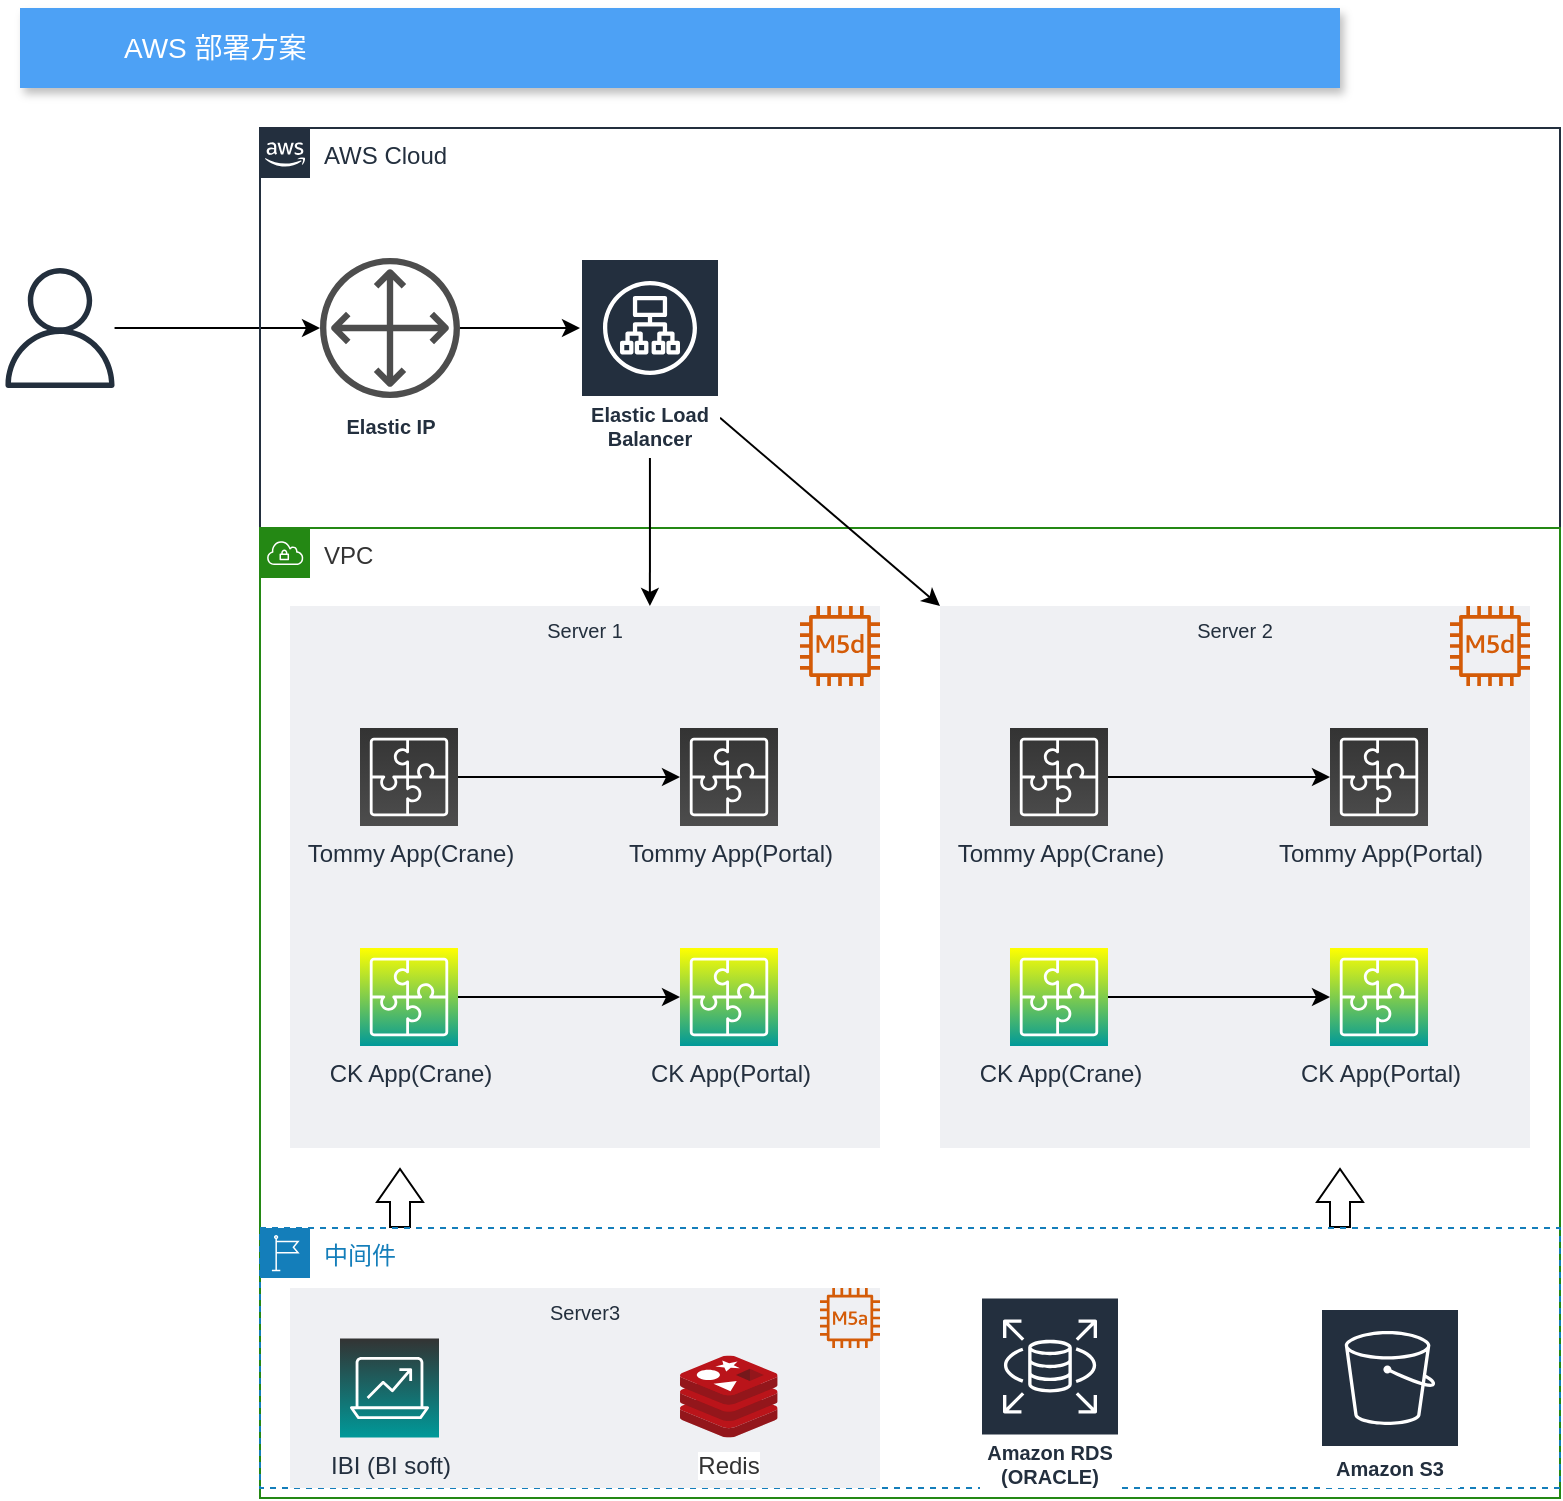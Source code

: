 <mxfile version="16.4.11" type="github">
  <diagram id="f106602c-feb2-e66a-4537-3a34d633f6aa" name="Page-1">
    <mxGraphModel dx="946" dy="625" grid="1" gridSize="10" guides="1" tooltips="1" connect="1" arrows="1" fold="1" page="1" pageScale="1" pageWidth="1169" pageHeight="827" background="#ffffff" math="0" shadow="0">
      <root>
        <mxCell id="0" />
        <mxCell id="1" parent="0" />
        <mxCell id="2" value="AWS 部署方案" style="fillColor=#4DA1F5;strokeColor=none;shadow=1;gradientColor=none;fontSize=14;align=left;spacingLeft=50;fontColor=#ffffff;html=1;" parent="1" vertex="1">
          <mxGeometry x="230" y="40" width="660" height="40" as="geometry" />
        </mxCell>
        <mxCell id="9T4JoW6NmIZIovO3fXfj-731" style="edgeStyle=orthogonalEdgeStyle;rounded=0;orthogonalLoop=1;jettySize=auto;html=1;fontColor=#333333;" edge="1" parent="1" source="9T4JoW6NmIZIovO3fXfj-719" target="9T4JoW6NmIZIovO3fXfj-732">
          <mxGeometry relative="1" as="geometry">
            <mxPoint x="380" y="160" as="targetPoint" />
          </mxGeometry>
        </mxCell>
        <mxCell id="9T4JoW6NmIZIovO3fXfj-719" value="" style="sketch=0;outlineConnect=0;fontColor=#232F3E;gradientColor=none;fillColor=#232F3D;strokeColor=none;dashed=0;verticalLabelPosition=bottom;verticalAlign=top;align=center;html=1;fontSize=12;fontStyle=0;aspect=fixed;pointerEvents=1;shape=mxgraph.aws4.user;" vertex="1" parent="1">
          <mxGeometry x="220" y="170" width="60" height="60" as="geometry" />
        </mxCell>
        <mxCell id="9T4JoW6NmIZIovO3fXfj-720" value="AWS Cloud" style="points=[[0,0],[0.25,0],[0.5,0],[0.75,0],[1,0],[1,0.25],[1,0.5],[1,0.75],[1,1],[0.75,1],[0.5,1],[0.25,1],[0,1],[0,0.75],[0,0.5],[0,0.25]];outlineConnect=0;gradientColor=none;html=1;whiteSpace=wrap;fontSize=12;fontStyle=0;container=1;pointerEvents=0;collapsible=0;recursiveResize=0;shape=mxgraph.aws4.group;grIcon=mxgraph.aws4.group_aws_cloud_alt;strokeColor=#232F3E;fillColor=none;verticalAlign=top;align=left;spacingLeft=30;fontColor=#232F3E;dashed=0;" vertex="1" parent="1">
          <mxGeometry x="350" y="100" width="650" height="685" as="geometry" />
        </mxCell>
        <mxCell id="9T4JoW6NmIZIovO3fXfj-722" value="VPC" style="points=[[0,0],[0.25,0],[0.5,0],[0.75,0],[1,0],[1,0.25],[1,0.5],[1,0.75],[1,1],[0.75,1],[0.5,1],[0.25,1],[0,1],[0,0.75],[0,0.5],[0,0.25]];outlineConnect=0;gradientColor=none;html=1;whiteSpace=wrap;fontSize=12;fontStyle=0;container=1;pointerEvents=0;collapsible=0;recursiveResize=0;shape=mxgraph.aws4.group;grIcon=mxgraph.aws4.group_vpc;strokeColor=#248814;fillColor=none;verticalAlign=top;align=left;spacingLeft=30;fontColor=#333333;dashed=0;" vertex="1" parent="9T4JoW6NmIZIovO3fXfj-720">
          <mxGeometry y="200" width="650" height="485" as="geometry" />
        </mxCell>
        <mxCell id="9T4JoW6NmIZIovO3fXfj-756" value="" style="group" vertex="1" connectable="0" parent="9T4JoW6NmIZIovO3fXfj-722">
          <mxGeometry x="15" y="39" width="295" height="271" as="geometry" />
        </mxCell>
        <mxCell id="9T4JoW6NmIZIovO3fXfj-758" value="" style="group" vertex="1" connectable="0" parent="9T4JoW6NmIZIovO3fXfj-756">
          <mxGeometry width="295" height="271" as="geometry" />
        </mxCell>
        <mxCell id="9T4JoW6NmIZIovO3fXfj-736" value="Server 1" style="fillColor=#EFF0F3;strokeColor=none;dashed=0;verticalAlign=top;fontStyle=0;fontColor=#232F3D;fontSize=10;" vertex="1" parent="9T4JoW6NmIZIovO3fXfj-758">
          <mxGeometry width="295" height="271" as="geometry" />
        </mxCell>
        <mxCell id="9T4JoW6NmIZIovO3fXfj-746" value="" style="sketch=0;outlineConnect=0;fontColor=#232F3E;gradientColor=none;fillColor=#D45B07;strokeColor=none;dashed=0;verticalLabelPosition=bottom;verticalAlign=top;align=center;html=1;fontSize=12;fontStyle=0;aspect=fixed;pointerEvents=1;shape=mxgraph.aws4.m5d_instance;" vertex="1" parent="9T4JoW6NmIZIovO3fXfj-758">
          <mxGeometry x="255" width="40" height="40" as="geometry" />
        </mxCell>
        <mxCell id="9T4JoW6NmIZIovO3fXfj-750" value="Tommy App(Crane)" style="sketch=0;points=[[0,0,0],[0.25,0,0],[0.5,0,0],[0.75,0,0],[1,0,0],[0,1,0],[0.25,1,0],[0.5,1,0],[0.75,1,0],[1,1,0],[0,0.25,0],[0,0.5,0],[0,0.75,0],[1,0.25,0],[1,0.5,0],[1,0.75,0]];outlineConnect=0;fontColor=#232F3E;gradientColor=#333333;gradientDirection=north;fillColor=#4D4D4D;strokeColor=#ffffff;dashed=0;verticalLabelPosition=bottom;verticalAlign=top;align=center;html=1;fontSize=12;fontStyle=0;aspect=fixed;shape=mxgraph.aws4.resourceIcon;resIcon=mxgraph.aws4.application_integration;" vertex="1" parent="9T4JoW6NmIZIovO3fXfj-758">
          <mxGeometry x="35" y="61" width="49" height="49" as="geometry" />
        </mxCell>
        <mxCell id="9T4JoW6NmIZIovO3fXfj-751" value="Tommy App(Portal)" style="sketch=0;points=[[0,0,0],[0.25,0,0],[0.5,0,0],[0.75,0,0],[1,0,0],[0,1,0],[0.25,1,0],[0.5,1,0],[0.75,1,0],[1,1,0],[0,0.25,0],[0,0.5,0],[0,0.75,0],[1,0.25,0],[1,0.5,0],[1,0.75,0]];outlineConnect=0;fontColor=#232F3E;gradientColor=#333333;gradientDirection=north;fillColor=#4D4D4D;strokeColor=#ffffff;dashed=0;verticalLabelPosition=bottom;verticalAlign=top;align=center;html=1;fontSize=12;fontStyle=0;aspect=fixed;shape=mxgraph.aws4.resourceIcon;resIcon=mxgraph.aws4.application_integration;" vertex="1" parent="9T4JoW6NmIZIovO3fXfj-758">
          <mxGeometry x="195" y="61" width="49" height="49" as="geometry" />
        </mxCell>
        <mxCell id="9T4JoW6NmIZIovO3fXfj-752" style="edgeStyle=none;rounded=0;orthogonalLoop=1;jettySize=auto;html=1;fontSize=10;fontColor=#333333;" edge="1" parent="9T4JoW6NmIZIovO3fXfj-758" source="9T4JoW6NmIZIovO3fXfj-750" target="9T4JoW6NmIZIovO3fXfj-751">
          <mxGeometry relative="1" as="geometry" />
        </mxCell>
        <mxCell id="9T4JoW6NmIZIovO3fXfj-754" value="CK App(Crane)" style="sketch=0;points=[[0,0,0],[0.25,0,0],[0.5,0,0],[0.75,0,0],[1,0,0],[0,1,0],[0.25,1,0],[0.5,1,0],[0.75,1,0],[1,1,0],[0,0.25,0],[0,0.5,0],[0,0.75,0],[1,0.25,0],[1,0.5,0],[1,0.75,0]];outlineConnect=0;fontColor=#232F3E;gradientColor=#FFFF00;gradientDirection=north;fillColor=#009999;strokeColor=#ffffff;dashed=0;verticalLabelPosition=bottom;verticalAlign=top;align=center;html=1;fontSize=12;fontStyle=0;aspect=fixed;shape=mxgraph.aws4.resourceIcon;resIcon=mxgraph.aws4.application_integration;" vertex="1" parent="9T4JoW6NmIZIovO3fXfj-758">
          <mxGeometry x="35" y="171" width="49" height="49" as="geometry" />
        </mxCell>
        <mxCell id="9T4JoW6NmIZIovO3fXfj-755" value="CK App(Portal)" style="sketch=0;points=[[0,0,0],[0.25,0,0],[0.5,0,0],[0.75,0,0],[1,0,0],[0,1,0],[0.25,1,0],[0.5,1,0],[0.75,1,0],[1,1,0],[0,0.25,0],[0,0.5,0],[0,0.75,0],[1,0.25,0],[1,0.5,0],[1,0.75,0]];outlineConnect=0;fontColor=#232F3E;gradientColor=#FFFF00;gradientDirection=north;fillColor=#009999;strokeColor=#ffffff;dashed=0;verticalLabelPosition=bottom;verticalAlign=top;align=center;html=1;fontSize=12;fontStyle=0;aspect=fixed;shape=mxgraph.aws4.resourceIcon;resIcon=mxgraph.aws4.application_integration;" vertex="1" parent="9T4JoW6NmIZIovO3fXfj-758">
          <mxGeometry x="195" y="171" width="49" height="49" as="geometry" />
        </mxCell>
        <mxCell id="9T4JoW6NmIZIovO3fXfj-753" style="edgeStyle=none;rounded=0;orthogonalLoop=1;jettySize=auto;html=1;fontSize=10;fontColor=#333333;" edge="1" parent="9T4JoW6NmIZIovO3fXfj-758" source="9T4JoW6NmIZIovO3fXfj-754" target="9T4JoW6NmIZIovO3fXfj-755">
          <mxGeometry relative="1" as="geometry" />
        </mxCell>
        <mxCell id="9T4JoW6NmIZIovO3fXfj-759" value="" style="group" vertex="1" connectable="0" parent="9T4JoW6NmIZIovO3fXfj-722">
          <mxGeometry x="340" y="39" width="295" height="271" as="geometry" />
        </mxCell>
        <mxCell id="9T4JoW6NmIZIovO3fXfj-760" value="Server 2" style="fillColor=#EFF0F3;strokeColor=none;dashed=0;verticalAlign=top;fontStyle=0;fontColor=#232F3D;fontSize=10;" vertex="1" parent="9T4JoW6NmIZIovO3fXfj-759">
          <mxGeometry width="295" height="271" as="geometry" />
        </mxCell>
        <mxCell id="9T4JoW6NmIZIovO3fXfj-761" value="" style="sketch=0;outlineConnect=0;fontColor=#232F3E;gradientColor=none;fillColor=#D45B07;strokeColor=none;dashed=0;verticalLabelPosition=bottom;verticalAlign=top;align=center;html=1;fontSize=12;fontStyle=0;aspect=fixed;pointerEvents=1;shape=mxgraph.aws4.m5d_instance;" vertex="1" parent="9T4JoW6NmIZIovO3fXfj-759">
          <mxGeometry x="255" width="40" height="40" as="geometry" />
        </mxCell>
        <mxCell id="9T4JoW6NmIZIovO3fXfj-762" value="Tommy App(Crane)" style="sketch=0;points=[[0,0,0],[0.25,0,0],[0.5,0,0],[0.75,0,0],[1,0,0],[0,1,0],[0.25,1,0],[0.5,1,0],[0.75,1,0],[1,1,0],[0,0.25,0],[0,0.5,0],[0,0.75,0],[1,0.25,0],[1,0.5,0],[1,0.75,0]];outlineConnect=0;fontColor=#232F3E;gradientColor=#333333;gradientDirection=north;fillColor=#4D4D4D;strokeColor=#ffffff;dashed=0;verticalLabelPosition=bottom;verticalAlign=top;align=center;html=1;fontSize=12;fontStyle=0;aspect=fixed;shape=mxgraph.aws4.resourceIcon;resIcon=mxgraph.aws4.application_integration;" vertex="1" parent="9T4JoW6NmIZIovO3fXfj-759">
          <mxGeometry x="35" y="61" width="49" height="49" as="geometry" />
        </mxCell>
        <mxCell id="9T4JoW6NmIZIovO3fXfj-763" value="Tommy App(Portal)" style="sketch=0;points=[[0,0,0],[0.25,0,0],[0.5,0,0],[0.75,0,0],[1,0,0],[0,1,0],[0.25,1,0],[0.5,1,0],[0.75,1,0],[1,1,0],[0,0.25,0],[0,0.5,0],[0,0.75,0],[1,0.25,0],[1,0.5,0],[1,0.75,0]];outlineConnect=0;fontColor=#232F3E;gradientColor=#333333;gradientDirection=north;fillColor=#4D4D4D;strokeColor=#ffffff;dashed=0;verticalLabelPosition=bottom;verticalAlign=top;align=center;html=1;fontSize=12;fontStyle=0;aspect=fixed;shape=mxgraph.aws4.resourceIcon;resIcon=mxgraph.aws4.application_integration;" vertex="1" parent="9T4JoW6NmIZIovO3fXfj-759">
          <mxGeometry x="195" y="61" width="49" height="49" as="geometry" />
        </mxCell>
        <mxCell id="9T4JoW6NmIZIovO3fXfj-764" style="edgeStyle=none;rounded=0;orthogonalLoop=1;jettySize=auto;html=1;fontSize=10;fontColor=#333333;" edge="1" parent="9T4JoW6NmIZIovO3fXfj-759" source="9T4JoW6NmIZIovO3fXfj-762" target="9T4JoW6NmIZIovO3fXfj-763">
          <mxGeometry relative="1" as="geometry" />
        </mxCell>
        <mxCell id="9T4JoW6NmIZIovO3fXfj-765" value="CK App(Crane)" style="sketch=0;points=[[0,0,0],[0.25,0,0],[0.5,0,0],[0.75,0,0],[1,0,0],[0,1,0],[0.25,1,0],[0.5,1,0],[0.75,1,0],[1,1,0],[0,0.25,0],[0,0.5,0],[0,0.75,0],[1,0.25,0],[1,0.5,0],[1,0.75,0]];outlineConnect=0;fontColor=#232F3E;gradientColor=#FFFF00;gradientDirection=north;fillColor=#009999;strokeColor=#ffffff;dashed=0;verticalLabelPosition=bottom;verticalAlign=top;align=center;html=1;fontSize=12;fontStyle=0;aspect=fixed;shape=mxgraph.aws4.resourceIcon;resIcon=mxgraph.aws4.application_integration;" vertex="1" parent="9T4JoW6NmIZIovO3fXfj-759">
          <mxGeometry x="35" y="171" width="49" height="49" as="geometry" />
        </mxCell>
        <mxCell id="9T4JoW6NmIZIovO3fXfj-766" value="CK App(Portal)" style="sketch=0;points=[[0,0,0],[0.25,0,0],[0.5,0,0],[0.75,0,0],[1,0,0],[0,1,0],[0.25,1,0],[0.5,1,0],[0.75,1,0],[1,1,0],[0,0.25,0],[0,0.5,0],[0,0.75,0],[1,0.25,0],[1,0.5,0],[1,0.75,0]];outlineConnect=0;fontColor=#232F3E;gradientColor=#FFFF00;gradientDirection=north;fillColor=#009999;strokeColor=#ffffff;dashed=0;verticalLabelPosition=bottom;verticalAlign=top;align=center;html=1;fontSize=12;fontStyle=0;aspect=fixed;shape=mxgraph.aws4.resourceIcon;resIcon=mxgraph.aws4.application_integration;" vertex="1" parent="9T4JoW6NmIZIovO3fXfj-759">
          <mxGeometry x="195" y="171" width="49" height="49" as="geometry" />
        </mxCell>
        <mxCell id="9T4JoW6NmIZIovO3fXfj-767" style="edgeStyle=none;rounded=0;orthogonalLoop=1;jettySize=auto;html=1;fontSize=10;fontColor=#333333;" edge="1" parent="9T4JoW6NmIZIovO3fXfj-759" source="9T4JoW6NmIZIovO3fXfj-765" target="9T4JoW6NmIZIovO3fXfj-766">
          <mxGeometry relative="1" as="geometry" />
        </mxCell>
        <mxCell id="9T4JoW6NmIZIovO3fXfj-788" value="" style="shape=flexArrow;endArrow=classic;html=1;rounded=0;fontSize=10;fontColor=#333333;endWidth=12;endSize=5.17;" edge="1" parent="9T4JoW6NmIZIovO3fXfj-722">
          <mxGeometry width="50" height="50" relative="1" as="geometry">
            <mxPoint x="70" y="350" as="sourcePoint" />
            <mxPoint x="70" y="320" as="targetPoint" />
          </mxGeometry>
        </mxCell>
        <mxCell id="9T4JoW6NmIZIovO3fXfj-799" value="" style="shape=flexArrow;endArrow=classic;html=1;rounded=0;fontSize=10;fontColor=#333333;endWidth=12;endSize=5.17;" edge="1" parent="9T4JoW6NmIZIovO3fXfj-722">
          <mxGeometry width="50" height="50" relative="1" as="geometry">
            <mxPoint x="540" y="350" as="sourcePoint" />
            <mxPoint x="540" y="320" as="targetPoint" />
          </mxGeometry>
        </mxCell>
        <mxCell id="9T4JoW6NmIZIovO3fXfj-769" style="rounded=0;orthogonalLoop=1;jettySize=auto;html=1;entryX=0.61;entryY=0;entryDx=0;entryDy=0;fontSize=10;fontColor=#333333;entryPerimeter=0;" edge="1" parent="9T4JoW6NmIZIovO3fXfj-720" source="9T4JoW6NmIZIovO3fXfj-726" target="9T4JoW6NmIZIovO3fXfj-736">
          <mxGeometry relative="1" as="geometry" />
        </mxCell>
        <mxCell id="9T4JoW6NmIZIovO3fXfj-770" style="edgeStyle=none;rounded=0;orthogonalLoop=1;jettySize=auto;html=1;entryX=0;entryY=0;entryDx=0;entryDy=0;fontSize=10;fontColor=#333333;" edge="1" parent="9T4JoW6NmIZIovO3fXfj-720" source="9T4JoW6NmIZIovO3fXfj-726" target="9T4JoW6NmIZIovO3fXfj-760">
          <mxGeometry relative="1" as="geometry" />
        </mxCell>
        <mxCell id="9T4JoW6NmIZIovO3fXfj-726" value="Elastic Load Balancer" style="sketch=0;outlineConnect=0;fontColor=#232F3E;gradientColor=none;strokeColor=#ffffff;fillColor=#232F3E;dashed=0;verticalLabelPosition=middle;verticalAlign=bottom;align=center;html=1;whiteSpace=wrap;fontSize=10;fontStyle=1;spacing=3;shape=mxgraph.aws4.productIcon;prIcon=mxgraph.aws4.application_load_balancer;" vertex="1" parent="9T4JoW6NmIZIovO3fXfj-720">
          <mxGeometry x="160" y="65" width="70" height="100" as="geometry" />
        </mxCell>
        <mxCell id="9T4JoW6NmIZIovO3fXfj-768" style="edgeStyle=none;rounded=0;orthogonalLoop=1;jettySize=auto;html=1;fontSize=10;fontColor=#333333;" edge="1" parent="9T4JoW6NmIZIovO3fXfj-720" source="9T4JoW6NmIZIovO3fXfj-732">
          <mxGeometry relative="1" as="geometry">
            <mxPoint x="160" y="100" as="targetPoint" />
          </mxGeometry>
        </mxCell>
        <mxCell id="9T4JoW6NmIZIovO3fXfj-732" value="&lt;b&gt;&lt;font style=&quot;font-size: 10px&quot;&gt;Elastic IP&lt;/font&gt;&lt;/b&gt;" style="sketch=0;outlineConnect=0;fontColor=#232F3E;gradientColor=none;fillColor=#4D4D4D;strokeColor=none;dashed=0;verticalLabelPosition=bottom;verticalAlign=top;align=center;html=1;fontSize=12;fontStyle=0;aspect=fixed;pointerEvents=1;shape=mxgraph.aws4.customer_gateway;" vertex="1" parent="9T4JoW6NmIZIovO3fXfj-720">
          <mxGeometry x="30" y="65" width="70" height="70" as="geometry" />
        </mxCell>
        <mxCell id="9T4JoW6NmIZIovO3fXfj-786" value="中间件" style="points=[[0,0],[0.25,0],[0.5,0],[0.75,0],[1,0],[1,0.25],[1,0.5],[1,0.75],[1,1],[0.75,1],[0.5,1],[0.25,1],[0,1],[0,0.75],[0,0.5],[0,0.25]];outlineConnect=0;gradientColor=none;html=1;whiteSpace=wrap;fontSize=12;fontStyle=0;container=1;pointerEvents=0;collapsible=0;recursiveResize=0;shape=mxgraph.aws4.group;grIcon=mxgraph.aws4.group_region;strokeColor=#147EBA;fillColor=none;verticalAlign=top;align=left;spacingLeft=30;fontColor=#147EBA;dashed=1;" vertex="1" parent="1">
          <mxGeometry x="350" y="650" width="650" height="130" as="geometry" />
        </mxCell>
        <mxCell id="9T4JoW6NmIZIovO3fXfj-781" value="Server3" style="fillColor=#EFF0F3;strokeColor=none;dashed=0;verticalAlign=top;fontStyle=0;fontColor=#232F3D;fontSize=10;" vertex="1" parent="9T4JoW6NmIZIovO3fXfj-786">
          <mxGeometry x="15" y="30" width="295" height="100" as="geometry" />
        </mxCell>
        <mxCell id="9T4JoW6NmIZIovO3fXfj-784" value="IBI (BI soft)" style="sketch=0;points=[[0,0,0],[0.25,0,0],[0.5,0,0],[0.75,0,0],[1,0,0],[0,1,0],[0.25,1,0],[0.5,1,0],[0.75,1,0],[1,1,0],[0,0.25,0],[0,0.5,0],[0,0.75,0],[1,0.25,0],[1,0.5,0],[1,0.75,0]];outlineConnect=0;fontColor=#232F3E;gradientColor=#333333;gradientDirection=north;fillColor=#009999;strokeColor=#ffffff;dashed=0;verticalLabelPosition=bottom;verticalAlign=top;align=center;html=1;fontSize=12;fontStyle=0;aspect=fixed;shape=mxgraph.aws4.resourceIcon;resIcon=mxgraph.aws4.analytics;" vertex="1" parent="9T4JoW6NmIZIovO3fXfj-786">
          <mxGeometry x="40" y="55.25" width="49.5" height="49.5" as="geometry" />
        </mxCell>
        <mxCell id="9T4JoW6NmIZIovO3fXfj-785" value="Redis" style="sketch=0;aspect=fixed;html=1;points=[];align=center;image;fontSize=12;image=img/lib/mscae/Cache_Redis_Product.svg;fontColor=#333333;fillColor=#009999;gradientColor=#333333;" vertex="1" parent="9T4JoW6NmIZIovO3fXfj-786">
          <mxGeometry x="210" y="63.75" width="48.81" height="41" as="geometry" />
        </mxCell>
        <mxCell id="9T4JoW6NmIZIovO3fXfj-783" value="" style="sketch=0;outlineConnect=0;fontColor=#232F3E;gradientColor=none;fillColor=#D45B07;strokeColor=none;dashed=0;verticalLabelPosition=bottom;verticalAlign=top;align=center;html=1;fontSize=12;fontStyle=0;aspect=fixed;pointerEvents=1;shape=mxgraph.aws4.m5a_instance;" vertex="1" parent="9T4JoW6NmIZIovO3fXfj-786">
          <mxGeometry x="280" y="30" width="30" height="30" as="geometry" />
        </mxCell>
        <mxCell id="9T4JoW6NmIZIovO3fXfj-725" value="Amazon RDS (ORACLE)" style="sketch=0;outlineConnect=0;fontColor=#232F3E;gradientColor=none;strokeColor=#ffffff;fillColor=#232F3E;dashed=0;verticalLabelPosition=middle;verticalAlign=bottom;align=center;html=1;whiteSpace=wrap;fontSize=10;fontStyle=1;spacing=3;shape=mxgraph.aws4.productIcon;prIcon=mxgraph.aws4.rds;" vertex="1" parent="9T4JoW6NmIZIovO3fXfj-786">
          <mxGeometry x="360" y="34.25" width="70" height="100" as="geometry" />
        </mxCell>
        <mxCell id="9T4JoW6NmIZIovO3fXfj-723" value="Amazon S3" style="sketch=0;outlineConnect=0;fontColor=#232F3E;gradientColor=none;strokeColor=#ffffff;fillColor=#232F3E;dashed=0;verticalLabelPosition=middle;verticalAlign=bottom;align=center;html=1;whiteSpace=wrap;fontSize=10;fontStyle=1;spacing=3;shape=mxgraph.aws4.productIcon;prIcon=mxgraph.aws4.s3;" vertex="1" parent="9T4JoW6NmIZIovO3fXfj-786">
          <mxGeometry x="530" y="40" width="70" height="90" as="geometry" />
        </mxCell>
      </root>
    </mxGraphModel>
  </diagram>
</mxfile>
